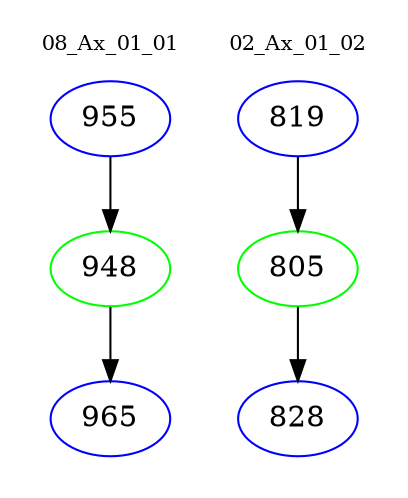 digraph{
subgraph cluster_0 {
color = white
label = "08_Ax_01_01";
fontsize=10;
T0_955 [label="955", color="blue"]
T0_955 -> T0_948 [color="black"]
T0_948 [label="948", color="green"]
T0_948 -> T0_965 [color="black"]
T0_965 [label="965", color="blue"]
}
subgraph cluster_1 {
color = white
label = "02_Ax_01_02";
fontsize=10;
T1_819 [label="819", color="blue"]
T1_819 -> T1_805 [color="black"]
T1_805 [label="805", color="green"]
T1_805 -> T1_828 [color="black"]
T1_828 [label="828", color="blue"]
}
}
